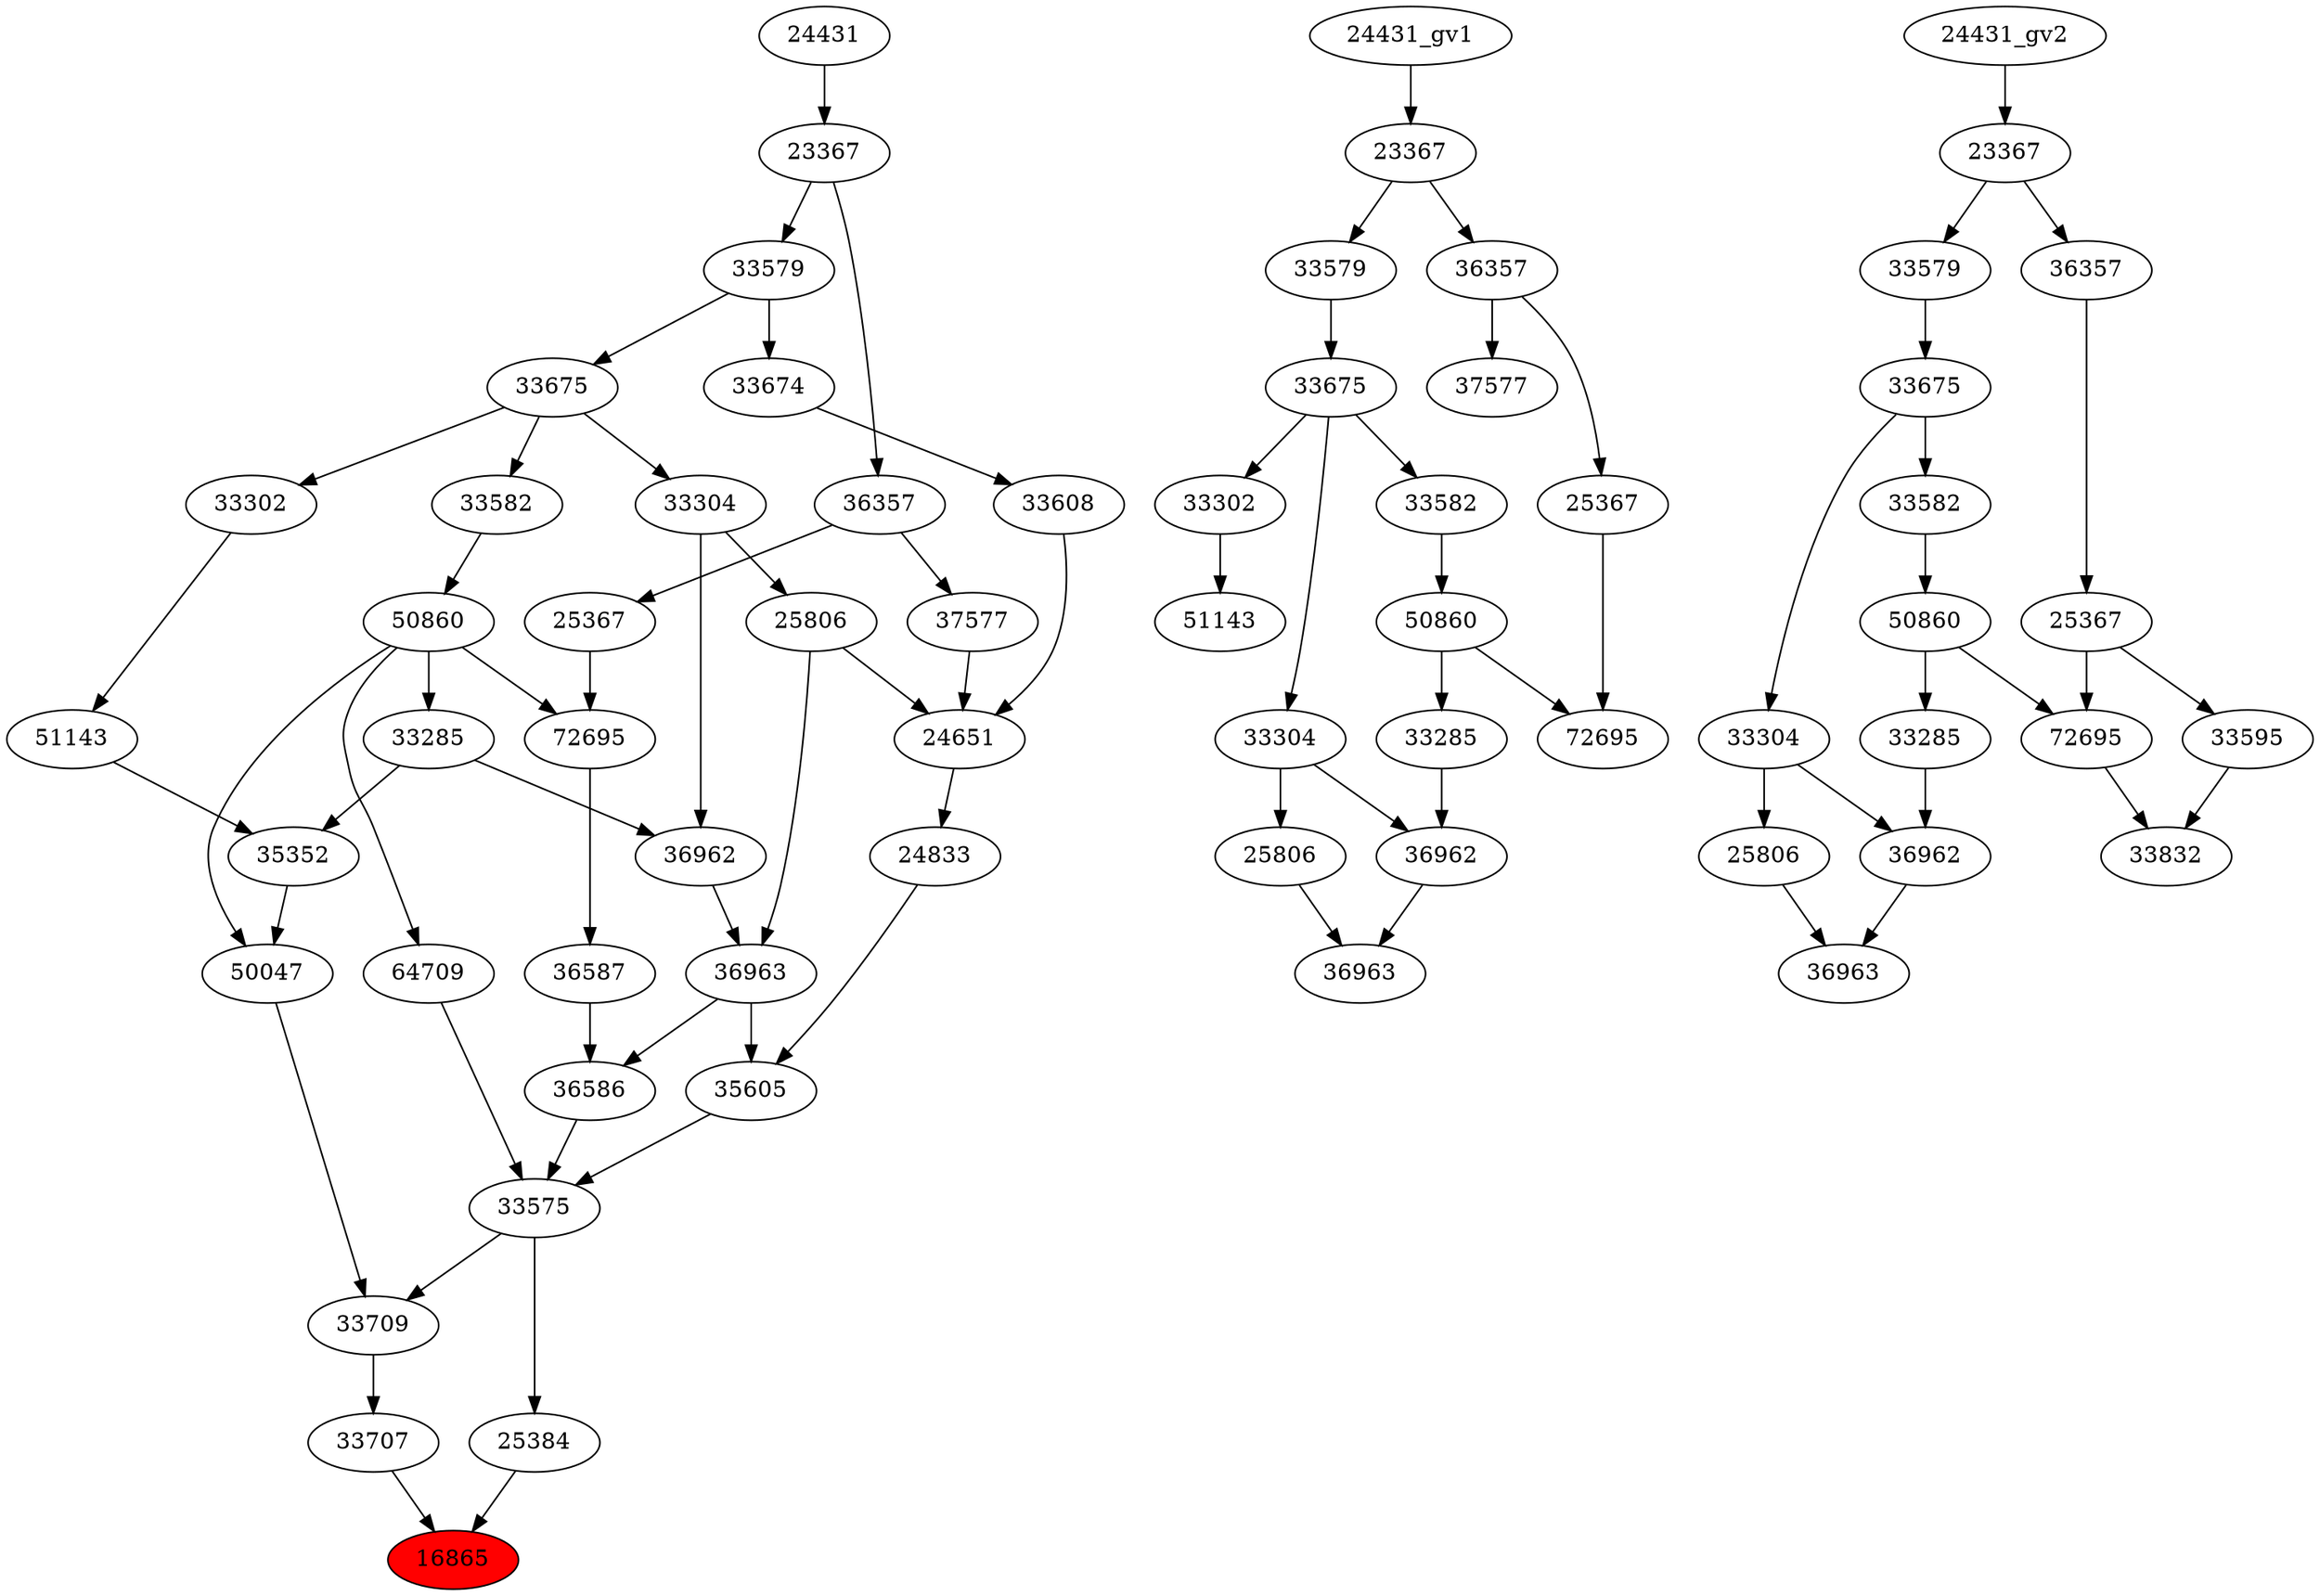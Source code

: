 strict digraph root {
	node [label="\N"];
	{
		node [fillcolor="",
			label="\N",
			style=""
		];
		16865		 [fillcolor=red,
			label=16865,
			style=filled];
		33707		 [label=33707];
		33707 -> 16865;
		25384		 [label=25384];
		25384 -> 16865;
		33709		 [label=33709];
		33709 -> 33707;
		33575		 [label=33575];
		33575 -> 25384;
		33575 -> 33709;
		50047		 [label=50047];
		50047 -> 33709;
		36586		 [label=36586];
		36586 -> 33575;
		35605		 [label=35605];
		35605 -> 33575;
		64709		 [label=64709];
		64709 -> 33575;
		35352		 [label=35352];
		35352 -> 50047;
		50860		 [label=50860];
		50860 -> 50047;
		50860 -> 64709;
		33285		 [label=33285];
		50860 -> 33285;
		72695		 [label=72695];
		50860 -> 72695;
		36587		 [label=36587];
		36587 -> 36586;
		36963		 [label=36963];
		36963 -> 36586;
		36963 -> 35605;
		24833		 [label=24833];
		24833 -> 35605;
		33285 -> 35352;
		36962		 [label=36962];
		33285 -> 36962;
		51143		 [label=51143];
		51143 -> 35352;
		33582		 [label=33582];
		33582 -> 50860;
		72695 -> 36587;
		36962 -> 36963;
		25806		 [label=25806];
		25806 -> 36963;
		24651		 [label=24651];
		25806 -> 24651;
		24651 -> 24833;
		33302		 [label=33302];
		33302 -> 51143;
		33675		 [label=33675];
		33675 -> 33582;
		33675 -> 33302;
		33304		 [label=33304];
		33675 -> 33304;
		25367		 [label=25367];
		25367 -> 72695;
		33304 -> 36962;
		33304 -> 25806;
		33608		 [label=33608];
		33608 -> 24651;
		37577		 [label=37577];
		37577 -> 24651;
		33579		 [label=33579];
		33579 -> 33675;
		33674		 [label=33674];
		33579 -> 33674;
		36357		 [label=36357];
		36357 -> 25367;
		36357 -> 37577;
		33674 -> 33608;
		23367		 [label=23367];
		23367 -> 33579;
		23367 -> 36357;
		24431		 [label=24431];
		24431 -> 23367;
	}
	{
		node [label="\N"];
		"50860_gv1"		 [label=50860];
		"33285_gv1"		 [label=33285];
		"50860_gv1" -> "33285_gv1";
		"72695_gv1"		 [label=72695];
		"50860_gv1" -> "72695_gv1";
		"33582_gv1"		 [label=33582];
		"33582_gv1" -> "50860_gv1";
		"36963_gv1"		 [label=36963];
		"36962_gv1"		 [label=36962];
		"36962_gv1" -> "36963_gv1";
		"25806_gv1"		 [label=25806];
		"25806_gv1" -> "36963_gv1";
		"33285_gv1" -> "36962_gv1";
		"51143_gv1"		 [label=51143];
		"33302_gv1"		 [label=33302];
		"33302_gv1" -> "51143_gv1";
		"33675_gv1"		 [label=33675];
		"33675_gv1" -> "33582_gv1";
		"33675_gv1" -> "33302_gv1";
		"33304_gv1"		 [label=33304];
		"33675_gv1" -> "33304_gv1";
		"25367_gv1"		 [label=25367];
		"25367_gv1" -> "72695_gv1";
		"33304_gv1" -> "36962_gv1";
		"33304_gv1" -> "25806_gv1";
		"33579_gv1"		 [label=33579];
		"33579_gv1" -> "33675_gv1";
		"36357_gv1"		 [label=36357];
		"36357_gv1" -> "25367_gv1";
		"37577_gv1"		 [label=37577];
		"36357_gv1" -> "37577_gv1";
		"23367_gv1"		 [label=23367];
		"23367_gv1" -> "33579_gv1";
		"23367_gv1" -> "36357_gv1";
		"24431_gv1" -> "23367_gv1";
	}
	{
		node [label="\N"];
		"50860_gv2"		 [label=50860];
		"72695_gv2"		 [label=72695];
		"50860_gv2" -> "72695_gv2";
		"33285_gv2"		 [label=33285];
		"50860_gv2" -> "33285_gv2";
		"33582_gv2"		 [label=33582];
		"33582_gv2" -> "50860_gv2";
		"33675_gv2"		 [label=33675];
		"33675_gv2" -> "33582_gv2";
		"33304_gv2"		 [label=33304];
		"33675_gv2" -> "33304_gv2";
		33832		 [label=33832];
		"72695_gv2" -> 33832;
		33595		 [label=33595];
		33595 -> 33832;
		"33579_gv2"		 [label=33579];
		"33579_gv2" -> "33675_gv2";
		"25367_gv2"		 [label=25367];
		"25367_gv2" -> "72695_gv2";
		"25367_gv2" -> 33595;
		"23367_gv2"		 [label=23367];
		"23367_gv2" -> "33579_gv2";
		"36357_gv2"		 [label=36357];
		"23367_gv2" -> "36357_gv2";
		"36963_gv2"		 [label=36963];
		"36962_gv2"		 [label=36962];
		"36962_gv2" -> "36963_gv2";
		"25806_gv2"		 [label=25806];
		"25806_gv2" -> "36963_gv2";
		"36357_gv2" -> "25367_gv2";
		"24431_gv2" -> "23367_gv2";
		"33285_gv2" -> "36962_gv2";
		"33304_gv2" -> "36962_gv2";
		"33304_gv2" -> "25806_gv2";
	}
}
